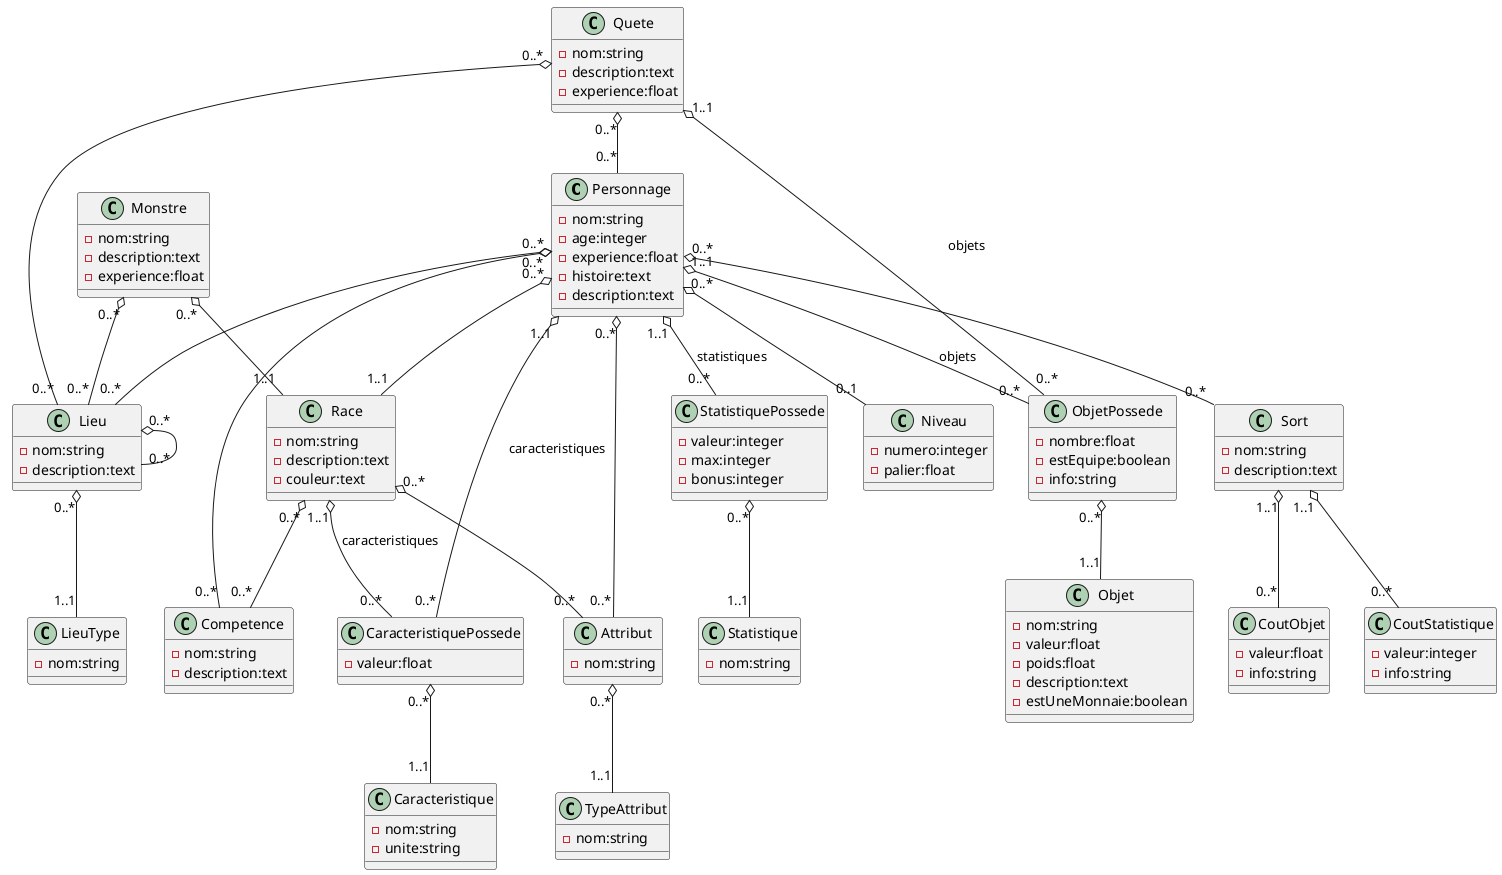 @startuml

class Personnage {
- nom:string
- age:integer
- experience:float
- histoire:text
- description:text
}

class Monstre {
- nom:string
- description:text
- experience:float
}

class LieuType {
- nom:string
}

class Lieu {
- nom:string
- description:text
}

class Race {
- nom:string
- description:text
- couleur:text
}

class Niveau {
- numero:integer
- palier:float
}

class Caracteristique {
- nom:string
- unite:string
}

class TypeAttribut {
- nom:string
}

class Attribut {
- nom:string
}

class CaracteristiquePossede {
- valeur:float
}


class StatistiquePossede {
- valeur:integer
- max:integer
- bonus:integer
}

class CoutStatistique {
- valeur:integer
- info:string
}

class Statistique {
- nom:string
}

class Competence {
- nom:string
- description:text
}


class Objet {
- nom:string
- valeur:float
- poids:float
- description:text
- estUneMonnaie:boolean
}

class ObjetPossede {
- nombre:float
- estEquipe:boolean
- info:string
}

class CoutObjet {
- valeur:float
- info:string
}

class Quete {
- nom:string
- description:text
- experience:float
}

class Sort {
- nom:string
- description:text
}

StatistiquePossede "0..*" o-- "1..1" Statistique

CaracteristiquePossede "0..*" o-- "1..1" Caracteristique

ObjetPossede "0..*" o-- "1..1" Objet

Attribut "0..*" o-- "1..1" TypeAttribut

Personnage "0..*" o-- "1..1" Race
Personnage "1..1" o-- "0..*" StatistiquePossede : statistiques
Personnage "0..*" o-- "0..*" Lieu
Personnage "0..*" o-- "0..*" Competence
Personnage "1..1" o-- "0..*" ObjetPossede : objets
Personnage "0..*" o-- "0..*" Attribut
Personnage "1..1" o-- "0..*" CaracteristiquePossede : caracteristiques
Personnage "0..*" o-- "0..1" Niveau
Personnage "0..*" o-- "0..*" Sort

Monstre "0..*" o-- "0..*" Lieu
Monstre "0..*" o-- "1..1" Race

Race "1..1" o-- "0..*" CaracteristiquePossede : caracteristiques
Race "0..*" o-- "0..*" Attribut
Race "0..*" o-- "0..*" Competence

Lieu "0..*" o-- "1..1" LieuType
Lieu "0..*" o-- "0..*" Lieu

Quete "0..*" o-- "0..*" Personnage
Quete "0..*" o-- "0..*" Lieu
Quete "1..1" o-- "0..*" ObjetPossede : objets

Sort "1..1" o-- "0..*" CoutStatistique
Sort "1..1" o-- "0..*" CoutObjet

@enduml